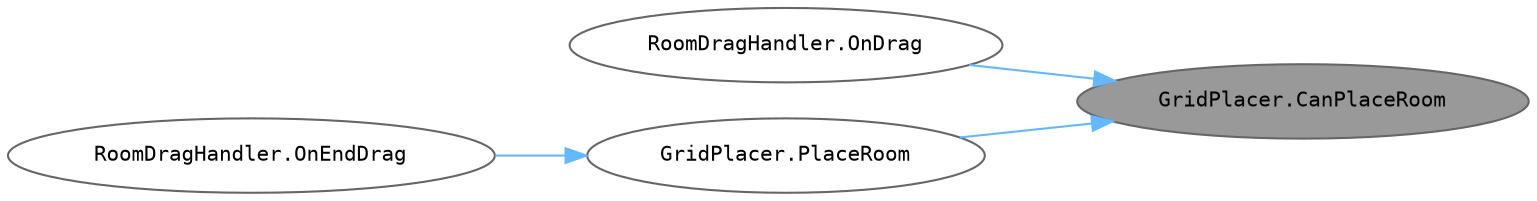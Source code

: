 digraph "GridPlacer.CanPlaceRoom"
{
 // INTERACTIVE_SVG=YES
 // LATEX_PDF_SIZE
  bgcolor="transparent";
  edge [fontname=Helvetica,fontsize=10,labelfontname=Helvetica,labelfontsize=10];
  node [fontname=Helvetica,fontsize=10,fontname=Consolas fontsize=10 style=filled height=0.2 width=0.4 margin=0.1];
  rankdir="RL";
  Node1 [id="Node000001",label="GridPlacer.CanPlaceRoom",height=0.2,width=0.4,color="gray40", fillcolor="grey60", style="filled", fontcolor="black",tooltip="방 설치 전, 드래그 중인 방에 대해 해당 위치에 설치 가능한지 여부를 판단합니다. (preview 형식 - 실루엣) 해당 영역에 방 설치가 가능하다면 true 반환 (색상 : 초록..."];
  Node1 -> Node2 [id="edge1_Node000001_Node000002",dir="back",color="steelblue1",style="solid",tooltip=" "];
  Node2 [id="Node000002",label="RoomDragHandler.OnDrag",height=0.2,width=0.4,color="grey40", fillcolor="white", style="filled",URL="$class_room_drag_handler.html#acbda651fd176e4855927af958a172776",tooltip="드래그 하는 동안의 작업입니다. 항상 n x n 사이즈 블록의 가장 좌측 하단의 블록을 기준점으로 설치하도록 합니다. 설치 가능 여부에 따라 (canPlace 값) preview (..."];
  Node1 -> Node3 [id="edge2_Node000001_Node000003",dir="back",color="steelblue1",style="solid",tooltip=" "];
  Node3 [id="Node000003",label="GridPlacer.PlaceRoom",height=0.2,width=0.4,color="grey40", fillcolor="white", style="filled",URL="$class_grid_placer.html#accae6dd63410e18f1ebb323755ae8cdf",tooltip="실제로 호버한 위치에 해당 영역에 방을 설치합니다. 방을 설치하고자 하는 위치에 설치 가능 여부를 검사해, 설치를 진행합니다."];
  Node3 -> Node4 [id="edge3_Node000003_Node000004",dir="back",color="steelblue1",style="solid",tooltip=" "];
  Node4 [id="Node000004",label="RoomDragHandler.OnEndDrag",height=0.2,width=0.4,color="grey40", fillcolor="white", style="filled",URL="$class_room_drag_handler.html#a2dd674585eac9f7268c01c9665612d46",tooltip="드래그 종료 후 작업입니다. 현재 마우스 위치에 방을 설치하고, preview (실루엣)을 삭제합니다."];
}
